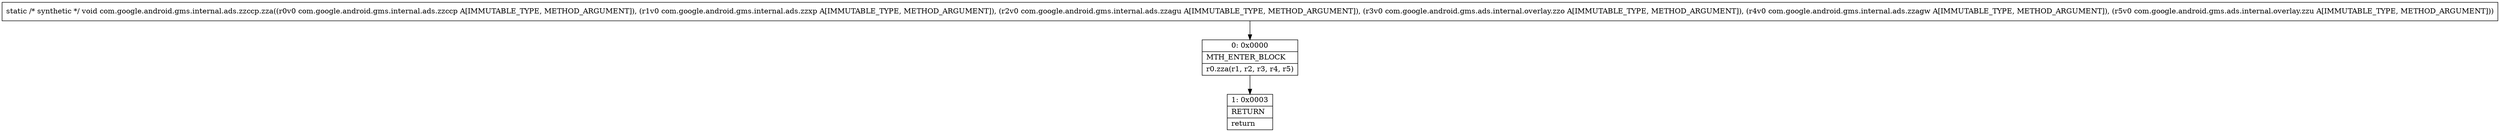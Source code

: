 digraph "CFG forcom.google.android.gms.internal.ads.zzccp.zza(Lcom\/google\/android\/gms\/internal\/ads\/zzccp;Lcom\/google\/android\/gms\/internal\/ads\/zzxp;Lcom\/google\/android\/gms\/internal\/ads\/zzagu;Lcom\/google\/android\/gms\/ads\/internal\/overlay\/zzo;Lcom\/google\/android\/gms\/internal\/ads\/zzagw;Lcom\/google\/android\/gms\/ads\/internal\/overlay\/zzu;)V" {
Node_0 [shape=record,label="{0\:\ 0x0000|MTH_ENTER_BLOCK\l|r0.zza(r1, r2, r3, r4, r5)\l}"];
Node_1 [shape=record,label="{1\:\ 0x0003|RETURN\l|return\l}"];
MethodNode[shape=record,label="{static \/* synthetic *\/ void com.google.android.gms.internal.ads.zzccp.zza((r0v0 com.google.android.gms.internal.ads.zzccp A[IMMUTABLE_TYPE, METHOD_ARGUMENT]), (r1v0 com.google.android.gms.internal.ads.zzxp A[IMMUTABLE_TYPE, METHOD_ARGUMENT]), (r2v0 com.google.android.gms.internal.ads.zzagu A[IMMUTABLE_TYPE, METHOD_ARGUMENT]), (r3v0 com.google.android.gms.ads.internal.overlay.zzo A[IMMUTABLE_TYPE, METHOD_ARGUMENT]), (r4v0 com.google.android.gms.internal.ads.zzagw A[IMMUTABLE_TYPE, METHOD_ARGUMENT]), (r5v0 com.google.android.gms.ads.internal.overlay.zzu A[IMMUTABLE_TYPE, METHOD_ARGUMENT])) }"];
MethodNode -> Node_0;
Node_0 -> Node_1;
}


